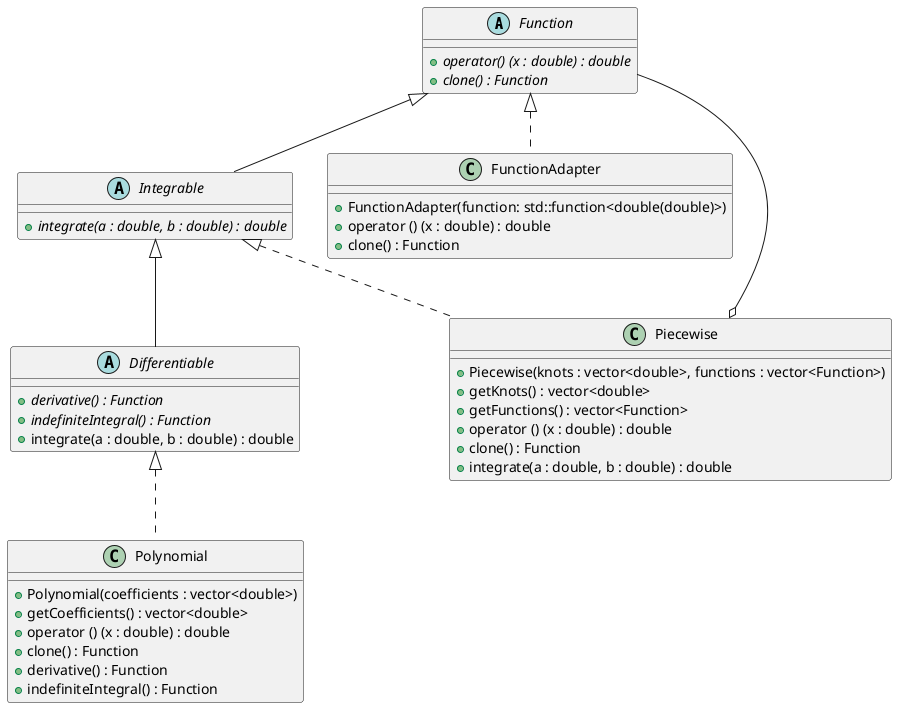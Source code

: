 @startuml

abstract class Function {
  + {abstract} operator() (x : double) : double
  + {abstract} clone() : Function
}

abstract class Integrable extends Function {
  + {abstract} integrate(a : double, b : double) : double
}

abstract class Differentiable extends Integrable {
  + {abstract} derivative() : Function
  + {abstract} indefiniteIntegral() : Function
  + integrate(a : double, b : double) : double
}

class FunctionAdapter implements Function {
  + FunctionAdapter(function: std::function<double(double)>)
  + operator () (x : double) : double
  + clone() : Function
}

class Piecewise implements Integrable {
  + Piecewise(knots : vector<double>, functions : vector<Function>)
  + getKnots() : vector<double>
  + getFunctions() : vector<Function>
  + operator () (x : double) : double
  + clone() : Function
  + integrate(a : double, b : double) : double
}

Piecewise o-- Function

class Polynomial implements Differentiable {
  + Polynomial(coefficients : vector<double>)
  + getCoefficients() : vector<double>
  + operator () (x : double) : double
  + clone() : Function
  + derivative() : Function
  + indefiniteIntegral() : Function
}

@enduml
